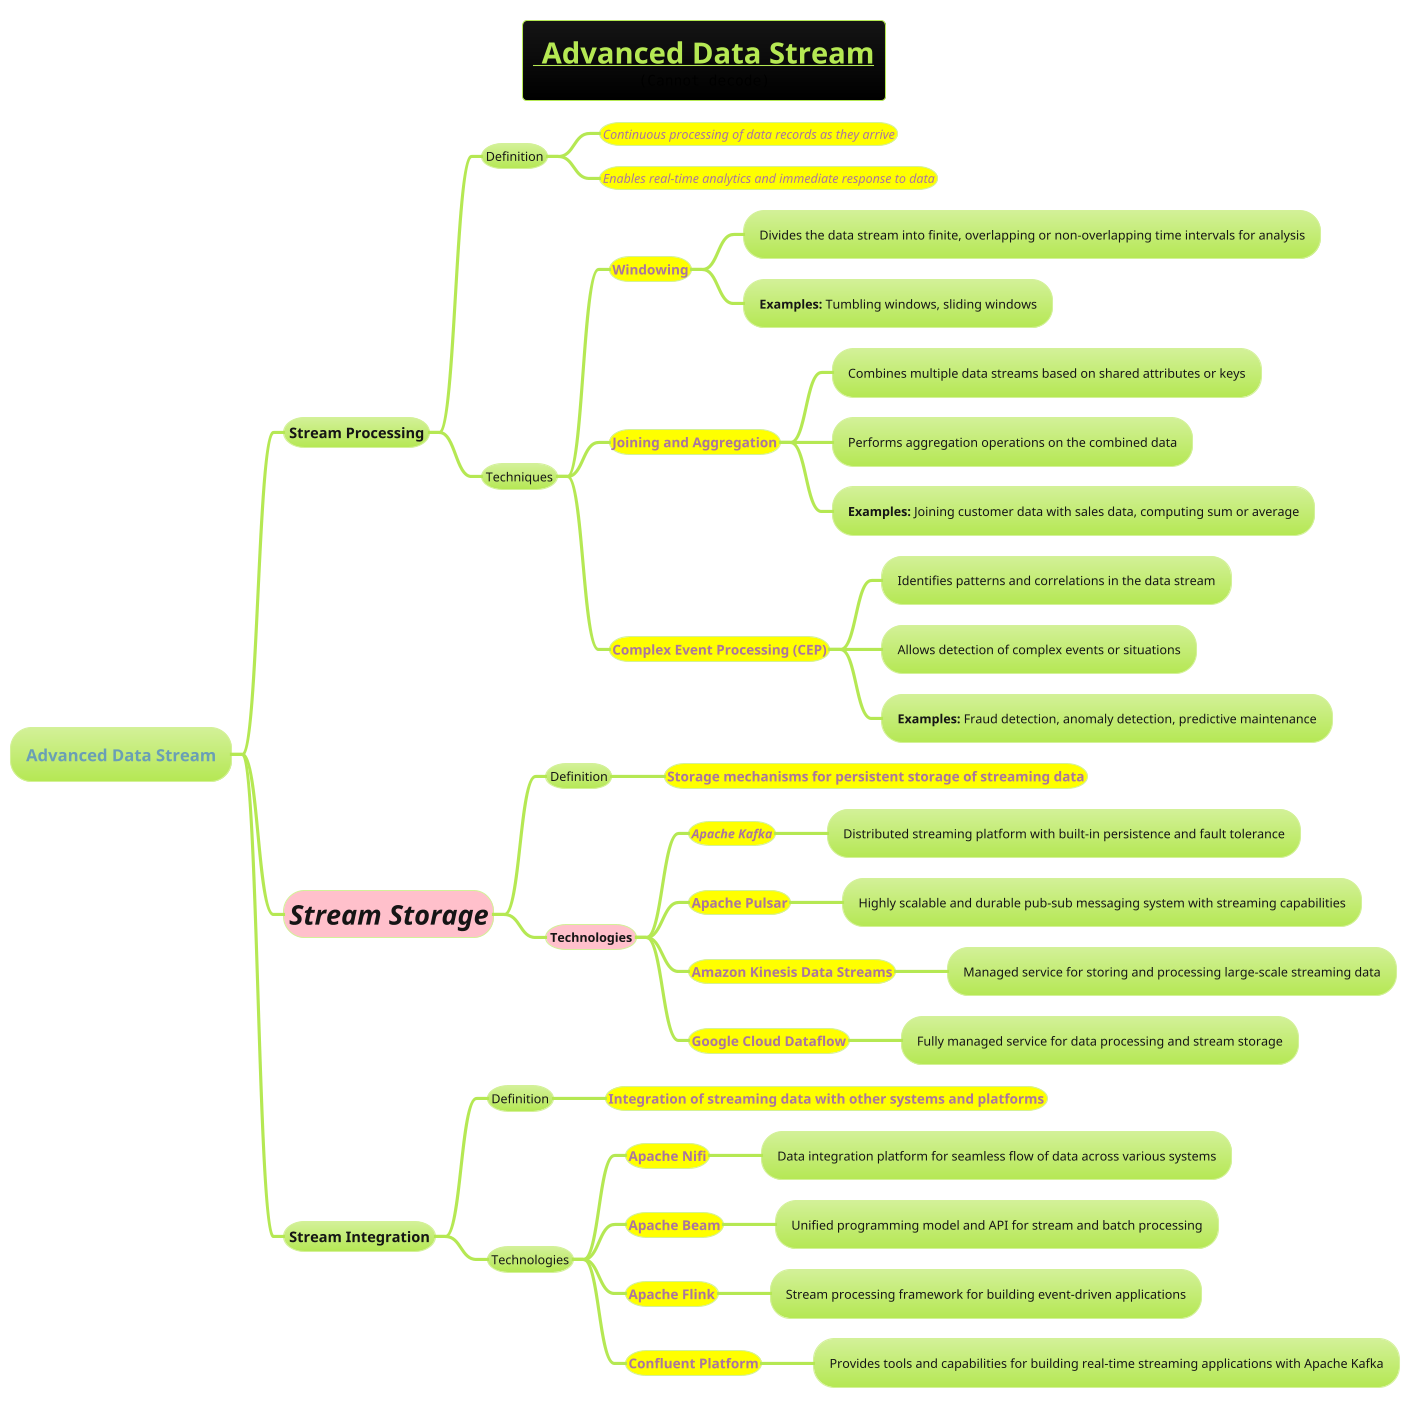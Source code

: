 @startmindmap

skinparam node {
    BorderColor DarkGray
    BackgroundColor White
}

skinparam connector {
    LineColor DarkGray
}
!theme hacker

title =__ Advanced Data Stream__\n<img:images/img.png>
* Advanced Data Stream

** Stream Processing
*** Definition
****[#yellow] ====<size:12>Continuous processing of data records as they arrive
****[#yellow] ====<size:12>Enables real-time analytics and immediate response to data

*** Techniques
****[#yellow] ===<size:12>Windowing
***** Divides the data stream into finite, overlapping or non-overlapping time intervals for analysis
***** **Examples:** Tumbling windows, sliding windows

****[#yellow] ===<size:12>Joining and Aggregation
***** Combines multiple data streams based on shared attributes or keys
***** Performs aggregation operations on the combined data
***** **Examples:** Joining customer data with sales data, computing sum or average

****[#yellow] ===<size:12>Complex Event Processing (CEP)
***** Identifies patterns and correlations in the data stream
***** Allows detection of complex events or situations
***** **Examples:** Fraud detection, anomaly detection, predictive maintenance

**[#pink] =//**Stream Storage**//
*** Definition
****[#yellow] ===<size:12>Storage mechanisms for persistent storage of streaming data

***[#pink] **Technologies**
****[#yellow] ====<size:12>**Apache Kafka**
***** Distributed streaming platform with built-in persistence and fault tolerance

****[#yellow] ===<size:12>Apache Pulsar
***** Highly scalable and durable pub-sub messaging system with streaming capabilities

****[#yellow] ===<size:12>Amazon Kinesis Data Streams
***** Managed service for storing and processing large-scale streaming data

****[#yellow] ===<size:12>Google Cloud Dataflow
***** Fully managed service for data processing and stream storage

** Stream Integration
*** Definition
****[#yellow] ===<size:12>Integration of streaming data with other systems and platforms

*** Technologies
****[#yellow] ===<size:12>Apache Nifi
***** Data integration platform for seamless flow of data across various systems

****[#yellow] ===<size:12>Apache Beam
***** Unified programming model and API for stream and batch processing

****[#yellow] ===<size:12>Apache Flink
***** Stream processing framework for building event-driven applications

****[#yellow] ===<size:12>Confluent Platform
***** Provides tools and capabilities for building real-time streaming applications with Apache Kafka

@endmindmap
